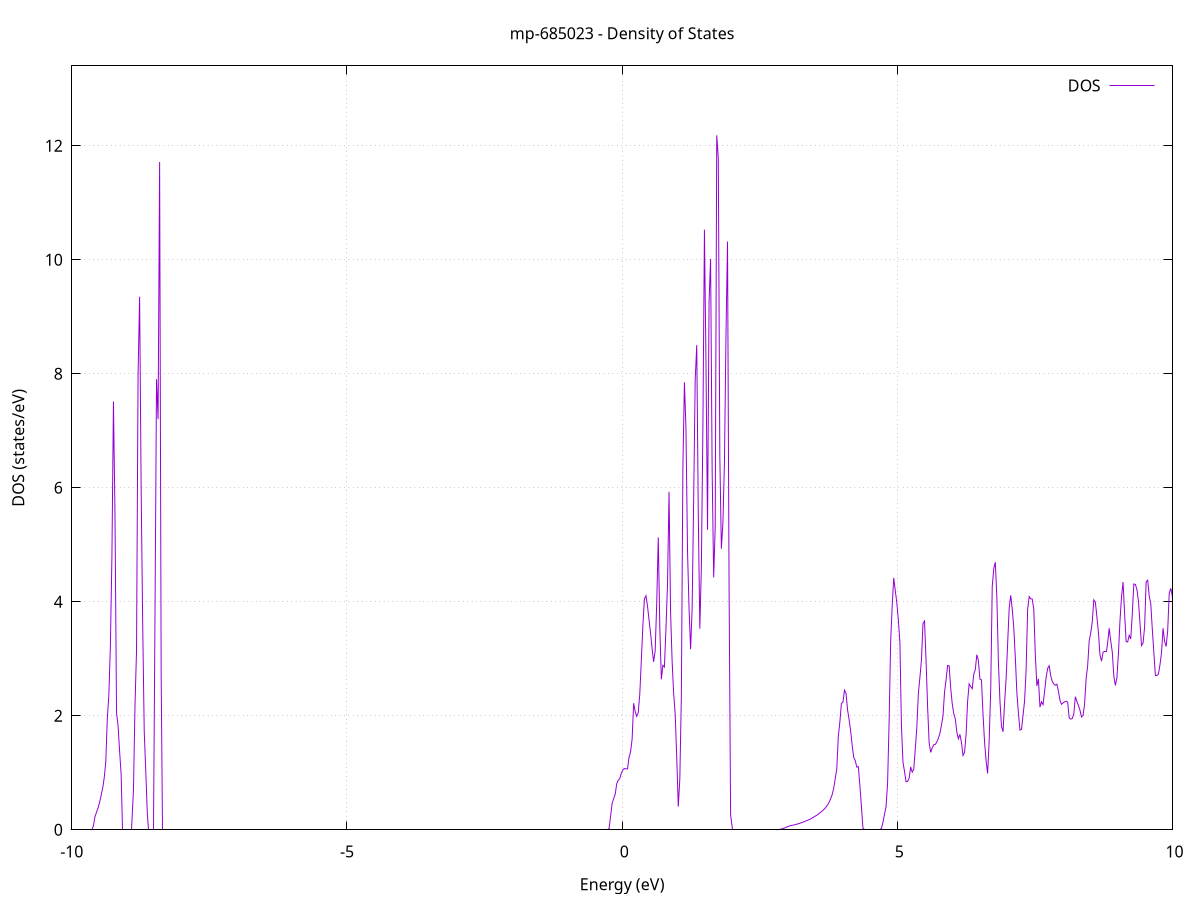 set title 'mp-685023 - Density of States'
set xlabel 'Energy (eV)'
set ylabel 'DOS (states/eV)'
set grid
set xrange [-10:10]
set yrange [0:13.402]
set xzeroaxis lt -1
set terminal png size 800,600
set output 'mp-685023_dos_gnuplot.png'
plot '-' using 1:2 with lines title 'DOS'
-34.243300 0.000000
-34.215300 0.000000
-34.187400 0.000000
-34.159400 0.000000
-34.131400 0.000000
-34.103500 0.000000
-34.075500 0.000000
-34.047500 0.000000
-34.019600 0.000000
-33.991600 0.000000
-33.963600 0.000000
-33.935700 0.000000
-33.907700 0.000000
-33.879800 0.000000
-33.851800 0.000000
-33.823800 0.000000
-33.795900 0.000000
-33.767900 0.000000
-33.739900 0.000000
-33.712000 0.000000
-33.684000 0.000000
-33.656000 0.000000
-33.628100 0.000000
-33.600100 0.000000
-33.572100 0.000000
-33.544200 0.000000
-33.516200 0.000000
-33.488300 0.000000
-33.460300 0.000000
-33.432300 0.000000
-33.404400 0.000000
-33.376400 0.000000
-33.348400 0.000000
-33.320500 0.000000
-33.292500 0.000000
-33.264500 0.000000
-33.236600 0.000000
-33.208600 0.000000
-33.180600 0.000000
-33.152700 0.000000
-33.124700 0.000000
-33.096800 0.000000
-33.068800 0.000000
-33.040800 0.000000
-33.012900 0.000000
-32.984900 0.000000
-32.956900 0.000000
-32.929000 0.000000
-32.901000 0.000000
-32.873000 0.000000
-32.845100 0.000000
-32.817100 0.000000
-32.789100 0.000000
-32.761200 0.000000
-32.733200 0.000000
-32.705200 0.000000
-32.677300 0.000000
-32.649300 0.000000
-32.621400 0.000000
-32.593400 0.000000
-32.565400 0.000000
-32.537500 0.000000
-32.509500 0.000000
-32.481500 0.000000
-32.453600 0.000000
-32.425600 0.000000
-32.397600 0.000000
-32.369700 0.000000
-32.341700 0.000000
-32.313700 0.000000
-32.285800 0.000000
-32.257800 0.000000
-32.229900 0.000000
-32.201900 0.000000
-32.173900 0.000000
-32.146000 0.000000
-32.118000 0.000000
-32.090000 0.000000
-32.062100 0.000000
-32.034100 0.000000
-32.006100 0.000000
-31.978200 0.000000
-31.950200 0.000000
-31.922200 0.000000
-31.894300 0.000000
-31.866300 0.000000
-31.838300 0.000000
-31.810400 0.000000
-31.782400 0.000000
-31.754500 0.000000
-31.726500 0.000000
-31.698500 0.736100
-31.670600 0.000000
-31.642600 0.000000
-31.614600 0.000000
-31.586700 0.000000
-31.558700 0.000000
-31.530700 40.130400
-31.502800 0.000000
-31.474800 0.000000
-31.446800 0.000000
-31.418900 0.000000
-31.390900 28.396800
-31.363000 0.000000
-31.335000 0.000000
-31.307000 0.000000
-31.279100 0.000000
-31.251100 0.000000
-31.223100 0.000000
-31.195200 0.000000
-31.167200 0.000000
-31.139200 0.000000
-31.111300 0.000000
-31.083300 0.000000
-31.055300 0.000000
-31.027400 0.000000
-30.999400 0.000000
-30.971500 0.000000
-30.943500 0.000000
-30.915500 0.000000
-30.887600 0.000000
-30.859600 0.000000
-30.831600 0.000000
-30.803700 0.000000
-30.775700 0.000000
-30.747700 0.000000
-30.719800 0.000000
-30.691800 0.000000
-30.663800 0.000000
-30.635900 0.000000
-30.607900 0.000000
-30.579900 0.000000
-30.552000 0.000000
-30.524000 0.000000
-30.496100 0.000000
-30.468100 0.000000
-30.440100 0.000000
-30.412200 0.000000
-30.384200 0.000000
-30.356200 0.000000
-30.328300 0.000000
-30.300300 0.000000
-30.272300 0.000000
-30.244400 0.000000
-30.216400 0.000000
-30.188400 0.000000
-30.160500 0.000000
-30.132500 0.000000
-30.104600 0.000000
-30.076600 0.000000
-30.048600 0.000000
-30.020700 0.000000
-29.992700 0.000000
-29.964700 0.000000
-29.936800 0.000000
-29.908800 0.000000
-29.880800 0.000000
-29.852900 0.000000
-29.824900 0.000000
-29.796900 0.000000
-29.769000 0.000000
-29.741000 0.000000
-29.713100 0.000000
-29.685100 0.000000
-29.657100 0.000000
-29.629200 0.000000
-29.601200 0.000000
-29.573200 0.000000
-29.545300 0.000000
-29.517300 0.000000
-29.489300 0.000000
-29.461400 0.000000
-29.433400 0.000000
-29.405400 0.000000
-29.377500 0.000000
-29.349500 0.000000
-29.321500 0.000000
-29.293600 0.000000
-29.265600 0.000000
-29.237700 0.000000
-29.209700 0.000000
-29.181700 0.000000
-29.153800 0.000000
-29.125800 0.000000
-29.097800 0.000000
-29.069900 0.000000
-29.041900 0.000000
-29.013900 0.000000
-28.986000 0.000000
-28.958000 0.000000
-28.930000 0.000000
-28.902100 0.000000
-28.874100 0.000000
-28.846200 0.000000
-28.818200 0.000000
-28.790200 0.000000
-28.762300 0.000000
-28.734300 0.000000
-28.706300 0.000000
-28.678400 0.000000
-28.650400 0.000000
-28.622400 0.000000
-28.594500 0.000000
-28.566500 0.000000
-28.538500 0.000000
-28.510600 0.000000
-28.482600 0.000000
-28.454700 0.000000
-28.426700 0.000000
-28.398700 0.000000
-28.370800 0.000000
-28.342800 0.000000
-28.314800 0.000000
-28.286900 0.000000
-28.258900 0.000000
-28.230900 0.000000
-28.203000 0.000000
-28.175000 0.000000
-28.147000 0.000000
-28.119100 0.000000
-28.091100 0.000000
-28.063100 0.000000
-28.035200 0.000000
-28.007200 0.000000
-27.979300 0.000000
-27.951300 0.000000
-27.923300 0.000000
-27.895400 0.000000
-27.867400 0.000000
-27.839400 0.000000
-27.811500 0.000000
-27.783500 0.000000
-27.755500 0.000000
-27.727600 0.000000
-27.699600 0.000000
-27.671600 0.000000
-27.643700 0.000000
-27.615700 0.000000
-27.587800 0.000000
-27.559800 0.000000
-27.531800 0.000000
-27.503900 0.000000
-27.475900 0.000000
-27.447900 0.000000
-27.420000 0.000000
-27.392000 0.000000
-27.364000 0.000000
-27.336100 0.000000
-27.308100 0.000000
-27.280100 0.000000
-27.252200 0.000000
-27.224200 0.000000
-27.196200 0.000000
-27.168300 0.000000
-27.140300 0.000000
-27.112400 0.000000
-27.084400 0.000000
-27.056400 0.000000
-27.028500 0.000000
-27.000500 0.000000
-26.972500 0.000000
-26.944600 0.000000
-26.916600 0.000000
-26.888600 0.000000
-26.860700 0.000000
-26.832700 0.000000
-26.804700 0.000000
-26.776800 0.000000
-26.748800 0.000000
-26.720900 0.000000
-26.692900 0.000000
-26.664900 0.000000
-26.637000 0.000000
-26.609000 0.000000
-26.581000 0.000000
-26.553100 0.000000
-26.525100 0.000000
-26.497100 0.000000
-26.469200 0.000000
-26.441200 0.000000
-26.413200 0.000000
-26.385300 0.000000
-26.357300 0.000000
-26.329400 0.000000
-26.301400 0.000000
-26.273400 0.000000
-26.245500 0.000000
-26.217500 0.000000
-26.189500 0.000000
-26.161600 0.000000
-26.133600 0.000000
-26.105600 0.000000
-26.077700 0.000000
-26.049700 0.000000
-26.021700 0.000000
-25.993800 0.000000
-25.965800 0.000000
-25.937800 0.000000
-25.909900 0.000000
-25.881900 0.000000
-25.854000 0.000000
-25.826000 0.000000
-25.798000 0.000000
-25.770100 0.000000
-25.742100 0.000000
-25.714100 0.000000
-25.686200 0.000000
-25.658200 0.000000
-25.630200 0.000000
-25.602300 0.000000
-25.574300 0.000000
-25.546300 0.000000
-25.518400 0.000000
-25.490400 0.000000
-25.462500 0.000000
-25.434500 0.000000
-25.406500 0.000000
-25.378600 0.000000
-25.350600 0.000000
-25.322600 0.000000
-25.294700 0.000000
-25.266700 0.000000
-25.238700 0.000000
-25.210800 0.000000
-25.182800 0.000000
-25.154800 0.000000
-25.126900 0.000000
-25.098900 0.000000
-25.071000 0.000000
-25.043000 0.000000
-25.015000 0.000000
-24.987100 0.000000
-24.959100 0.000000
-24.931100 0.000000
-24.903200 0.000000
-24.875200 0.000000
-24.847200 0.000000
-24.819300 0.000000
-24.791300 0.000000
-24.763300 0.000000
-24.735400 0.000000
-24.707400 0.000000
-24.679400 0.000000
-24.651500 0.000000
-24.623500 0.000000
-24.595600 0.000000
-24.567600 0.000000
-24.539600 0.000000
-24.511700 0.000000
-24.483700 0.000000
-24.455700 0.000000
-24.427800 0.000000
-24.399800 0.000000
-24.371800 0.000000
-24.343900 0.000000
-24.315900 0.000000
-24.287900 0.000000
-24.260000 0.000000
-24.232000 0.000000
-24.204100 0.000000
-24.176100 0.000000
-24.148100 0.000000
-24.120200 0.000000
-24.092200 0.000000
-24.064200 0.000000
-24.036300 0.000000
-24.008300 0.000000
-23.980300 0.000000
-23.952400 0.000000
-23.924400 0.000000
-23.896400 0.000000
-23.868500 0.000000
-23.840500 0.000000
-23.812600 0.000000
-23.784600 0.000000
-23.756600 0.000000
-23.728700 0.000000
-23.700700 0.000000
-23.672700 0.000000
-23.644800 0.000000
-23.616800 0.000000
-23.588800 0.000000
-23.560900 0.000000
-23.532900 0.000000
-23.504900 0.000000
-23.477000 0.000000
-23.449000 0.000000
-23.421000 0.000000
-23.393100 0.000000
-23.365100 0.000000
-23.337200 0.000000
-23.309200 0.000000
-23.281200 0.000000
-23.253300 0.000000
-23.225300 0.000000
-23.197300 0.000000
-23.169400 0.000000
-23.141400 0.000000
-23.113400 0.000000
-23.085500 0.000000
-23.057500 0.000000
-23.029500 0.000000
-23.001600 0.000000
-22.973600 0.000000
-22.945700 0.000000
-22.917700 0.000000
-22.889700 0.000000
-22.861800 0.000000
-22.833800 0.000000
-22.805800 0.000000
-22.777900 0.000000
-22.749900 0.000000
-22.721900 0.000000
-22.694000 0.000000
-22.666000 0.000000
-22.638000 0.000000
-22.610100 0.000000
-22.582100 0.000000
-22.554100 0.000000
-22.526200 0.000000
-22.498200 0.000000
-22.470300 0.000000
-22.442300 0.000000
-22.414300 0.000000
-22.386400 0.000000
-22.358400 0.000000
-22.330400 0.000000
-22.302500 0.000000
-22.274500 0.000000
-22.246500 0.000000
-22.218600 0.000000
-22.190600 0.000000
-22.162600 0.000000
-22.134700 0.000000
-22.106700 0.000000
-22.078800 0.000000
-22.050800 0.000000
-22.022800 0.000000
-21.994900 0.000000
-21.966900 0.000000
-21.938900 0.000000
-21.911000 0.000000
-21.883000 0.000000
-21.855000 0.000000
-21.827100 0.000000
-21.799100 0.000000
-21.771100 0.000000
-21.743200 0.000000
-21.715200 0.000000
-21.687300 0.000000
-21.659300 0.000000
-21.631300 0.000000
-21.603400 0.000000
-21.575400 0.000000
-21.547400 0.000000
-21.519500 0.000000
-21.491500 0.000000
-21.463500 0.000000
-21.435600 0.000000
-21.407600 0.000000
-21.379600 0.000000
-21.351700 0.000000
-21.323700 0.000000
-21.295700 0.000000
-21.267800 0.000000
-21.239800 0.000000
-21.211900 0.000000
-21.183900 0.000000
-21.155900 0.000000
-21.128000 0.000000
-21.100000 0.000000
-21.072000 0.000000
-21.044100 0.000000
-21.016100 0.000000
-20.988100 0.000000
-20.960200 0.000000
-20.932200 0.000000
-20.904200 0.000000
-20.876300 0.000000
-20.848300 0.000000
-20.820400 0.000000
-20.792400 0.000000
-20.764400 0.000000
-20.736500 0.000000
-20.708500 0.000000
-20.680500 0.000000
-20.652600 0.000000
-20.624600 0.000000
-20.596600 0.000000
-20.568700 0.000000
-20.540700 0.000000
-20.512700 0.000000
-20.484800 0.000000
-20.456800 0.000000
-20.428900 0.000000
-20.400900 0.000000
-20.372900 0.000000
-20.345000 0.000000
-20.317000 0.000000
-20.289000 0.000000
-20.261100 0.000000
-20.233100 0.000000
-20.205100 0.000000
-20.177200 0.000000
-20.149200 0.000000
-20.121200 0.000000
-20.093300 0.000000
-20.065300 0.000000
-20.037300 0.000000
-20.009400 0.000000
-19.981400 0.000000
-19.953500 0.000000
-19.925500 0.000000
-19.897500 0.000000
-19.869600 0.000000
-19.841600 0.000000
-19.813600 0.000000
-19.785700 0.000000
-19.757700 0.000000
-19.729700 0.000000
-19.701800 0.000000
-19.673800 0.000000
-19.645800 0.000000
-19.617900 0.000000
-19.589900 0.000000
-19.562000 0.000000
-19.534000 0.000000
-19.506000 0.000000
-19.478100 0.000000
-19.450100 0.000000
-19.422100 0.000000
-19.394200 0.000000
-19.366200 0.000000
-19.338200 0.000000
-19.310300 0.000000
-19.282300 0.000000
-19.254300 0.000000
-19.226400 0.000000
-19.198400 0.000000
-19.170500 0.000000
-19.142500 0.000000
-19.114500 0.000000
-19.086600 0.000000
-19.058600 0.000000
-19.030600 0.000000
-19.002700 0.000000
-18.974700 0.000000
-18.946700 0.000000
-18.918800 0.000000
-18.890800 0.000000
-18.862800 0.000000
-18.834900 0.000000
-18.806900 0.000000
-18.778900 0.000000
-18.751000 0.000000
-18.723000 0.000000
-18.695100 0.000000
-18.667100 0.000000
-18.639100 0.000000
-18.611200 0.000000
-18.583200 0.000000
-18.555200 0.000000
-18.527300 0.000000
-18.499300 0.000000
-18.471300 0.000000
-18.443400 0.000000
-18.415400 0.000000
-18.387400 0.000000
-18.359500 0.000000
-18.331500 0.000000
-18.303600 0.000000
-18.275600 0.000000
-18.247600 0.000000
-18.219700 0.000000
-18.191700 0.000000
-18.163700 0.000000
-18.135800 0.000000
-18.107800 0.000000
-18.079800 0.000000
-18.051900 0.000000
-18.023900 0.000000
-17.995900 0.000000
-17.968000 0.000000
-17.940000 0.000000
-17.912000 0.000000
-17.884100 0.000000
-17.856100 0.000000
-17.828200 0.000000
-17.800200 0.000000
-17.772200 0.000000
-17.744300 0.000000
-17.716300 0.000000
-17.688300 0.000000
-17.660400 0.000000
-17.632400 0.000000
-17.604400 0.000000
-17.576500 0.000000
-17.548500 0.000000
-17.520500 0.000000
-17.492600 0.000000
-17.464600 0.000000
-17.436700 0.000000
-17.408700 0.000000
-17.380700 0.000000
-17.352800 0.000000
-17.324800 0.000000
-17.296800 0.000000
-17.268900 0.000000
-17.240900 0.000000
-17.212900 0.000000
-17.185000 0.000000
-17.157000 0.000000
-17.129000 0.000000
-17.101100 0.000000
-17.073100 0.000000
-17.045200 0.000000
-17.017200 0.000000
-16.989200 0.000000
-16.961300 0.000000
-16.933300 0.000000
-16.905300 0.000000
-16.877400 0.000000
-16.849400 0.000000
-16.821400 0.000000
-16.793500 0.000000
-16.765500 0.000000
-16.737500 0.000000
-16.709600 0.000000
-16.681600 0.000000
-16.653600 0.000000
-16.625700 0.000000
-16.597700 0.000000
-16.569800 0.000000
-16.541800 0.000000
-16.513800 0.000000
-16.485900 0.000000
-16.457900 0.000000
-16.429900 0.000000
-16.402000 0.000000
-16.374000 0.000000
-16.346000 0.000000
-16.318100 0.000000
-16.290100 0.000000
-16.262100 0.000000
-16.234200 0.000000
-16.206200 0.000000
-16.178300 0.000000
-16.150300 0.000000
-16.122300 0.000000
-16.094400 0.000000
-16.066400 0.000000
-16.038400 0.000000
-16.010500 0.000000
-15.982500 0.000000
-15.954500 0.000000
-15.926600 0.000000
-15.898600 0.000000
-15.870600 0.000000
-15.842700 0.000000
-15.814700 0.000000
-15.786800 0.000000
-15.758800 0.000000
-15.730800 0.000000
-15.702900 0.000000
-15.674900 0.000000
-15.646900 0.000000
-15.619000 0.000000
-15.591000 0.000000
-15.563000 0.000000
-15.535100 0.000000
-15.507100 0.000000
-15.479100 0.000000
-15.451200 0.000000
-15.423200 0.000000
-15.395200 0.000000
-15.367300 0.000000
-15.339300 0.000000
-15.311400 0.000000
-15.283400 0.000000
-15.255400 0.000000
-15.227500 0.000000
-15.199500 0.000000
-15.171500 0.000000
-15.143600 0.000000
-15.115600 0.000000
-15.087600 0.000000
-15.059700 0.000000
-15.031700 0.000000
-15.003700 0.000000
-14.975800 0.000000
-14.947800 0.000000
-14.919900 0.000000
-14.891900 0.000000
-14.863900 0.000000
-14.836000 0.000000
-14.808000 0.000000
-14.780000 0.000000
-14.752100 0.000000
-14.724100 0.000000
-14.696100 0.000000
-14.668200 0.000000
-14.640200 0.000000
-14.612200 0.000000
-14.584300 0.000000
-14.556300 0.000000
-14.528400 0.418900
-14.500400 1.379900
-14.472400 2.247000
-14.444500 3.640100
-14.416500 7.346800
-14.388500 8.747500
-14.360600 10.868200
-14.332600 11.382500
-14.304600 6.477700
-14.276700 6.582700
-14.248700 8.074100
-14.220700 6.479700
-14.192800 6.446100
-14.164800 6.747300
-14.136800 8.813000
-14.108900 6.788800
-14.080900 7.183600
-14.053000 6.989000
-14.025000 6.497900
-13.997000 3.865200
-13.969100 3.191600
-13.941100 5.498400
-13.913100 10.853200
-13.885200 11.608100
-13.857200 9.775200
-13.829200 6.376200
-13.801300 8.557600
-13.773300 13.527700
-13.745300 13.089400
-13.717400 12.079100
-13.689400 10.124600
-13.661500 14.604200
-13.633500 13.314800
-13.605500 10.040300
-13.577600 12.390300
-13.549600 11.394600
-13.521600 16.146300
-13.493700 14.739800
-13.465700 15.256800
-13.437700 7.592400
-13.409800 7.867800
-13.381800 10.968700
-13.353800 19.496400
-13.325900 13.441500
-13.297900 14.578800
-13.269900 25.684100
-13.242000 0.000000
-13.214000 0.000000
-13.186100 0.000000
-13.158100 0.000000
-13.130100 0.000000
-13.102200 0.000000
-13.074200 0.000000
-13.046200 0.000000
-13.018300 0.000000
-12.990300 0.000000
-12.962300 0.000000
-12.934400 0.000000
-12.906400 0.000000
-12.878400 0.000000
-12.850500 0.000000
-12.822500 0.000000
-12.794600 0.000000
-12.766600 0.000000
-12.738600 0.000000
-12.710700 0.000000
-12.682700 0.000000
-12.654700 0.000000
-12.626800 0.000000
-12.598800 0.000000
-12.570800 0.000000
-12.542900 0.000000
-12.514900 0.000000
-12.486900 0.000000
-12.459000 0.000000
-12.431000 0.000000
-12.403100 0.000000
-12.375100 0.000000
-12.347100 0.000000
-12.319200 0.000000
-12.291200 0.000000
-12.263200 0.000000
-12.235300 0.000000
-12.207300 0.000000
-12.179300 0.000000
-12.151400 0.000000
-12.123400 0.000000
-12.095400 0.000000
-12.067500 0.000000
-12.039500 0.000000
-12.011500 0.000000
-11.983600 0.000000
-11.955600 0.000000
-11.927700 0.000000
-11.899700 0.000000
-11.871700 0.000000
-11.843800 0.000000
-11.815800 0.000000
-11.787800 0.000000
-11.759900 0.000000
-11.731900 0.000000
-11.703900 0.000000
-11.676000 0.000000
-11.648000 0.000000
-11.620000 0.000000
-11.592100 0.000000
-11.564100 0.000000
-11.536200 0.000000
-11.508200 0.000000
-11.480200 0.000000
-11.452300 0.000000
-11.424300 0.000000
-11.396300 0.000000
-11.368400 0.000000
-11.340400 0.000000
-11.312400 0.000000
-11.284500 0.000000
-11.256500 0.000000
-11.228500 0.000000
-11.200600 0.000000
-11.172600 0.000000
-11.144700 0.000000
-11.116700 0.000000
-11.088700 0.000000
-11.060800 0.000000
-11.032800 0.000000
-11.004800 0.000000
-10.976900 0.000000
-10.948900 0.000000
-10.920900 0.000000
-10.893000 0.000000
-10.865000 0.000000
-10.837000 0.000000
-10.809100 0.000000
-10.781100 0.000000
-10.753100 0.000000
-10.725200 0.000000
-10.697200 0.000000
-10.669300 0.000000
-10.641300 0.000000
-10.613300 0.000000
-10.585400 0.000000
-10.557400 0.000000
-10.529400 0.000000
-10.501500 0.000000
-10.473500 0.000000
-10.445500 0.000000
-10.417600 0.000000
-10.389600 0.000000
-10.361600 0.000000
-10.333700 0.000000
-10.305700 0.000000
-10.277800 0.000000
-10.249800 0.000000
-10.221800 0.000000
-10.193900 0.000000
-10.165900 0.000000
-10.137900 0.000000
-10.110000 0.000000
-10.082000 0.000000
-10.054000 0.000000
-10.026100 0.000000
-9.998100 0.000000
-9.970100 0.000000
-9.942200 0.000000
-9.914200 0.000000
-9.886300 0.000000
-9.858300 0.000000
-9.830300 0.000000
-9.802400 0.000000
-9.774400 0.000000
-9.746400 0.000000
-9.718500 0.000000
-9.690500 0.000000
-9.662500 0.000000
-9.634600 0.001100
-9.606600 0.070600
-9.578600 0.232100
-9.550700 0.307800
-9.522700 0.385900
-9.494700 0.479900
-9.466800 0.605800
-9.438800 0.730100
-9.410900 0.912100
-9.382900 1.185300
-9.354900 1.942500
-9.327000 2.358300
-9.299000 3.214900
-9.271000 4.783800
-9.243100 7.514900
-9.215100 5.524500
-9.187100 2.052300
-9.159200 1.825500
-9.131200 1.380200
-9.103200 0.967200
-9.075300 0.000000
-9.047300 0.000000
-9.019400 0.000000
-8.991400 0.000000
-8.963400 0.000000
-8.935500 0.000000
-8.907500 0.000000
-8.879500 0.694100
-8.851600 2.174500
-8.823600 3.152600
-8.795600 7.990500
-8.767700 9.352100
-8.739700 5.987000
-8.711700 3.599800
-8.683800 1.724600
-8.655800 1.026500
-8.627800 0.289600
-8.599900 0.000000
-8.571900 0.000000
-8.544000 0.000000
-8.516000 0.000000
-8.488000 3.803800
-8.460100 7.905400
-8.432100 7.203400
-8.404100 11.715800
-8.376200 2.739900
-8.348200 0.000000
-8.320200 0.000000
-8.292300 0.000000
-8.264300 0.000000
-8.236300 0.000000
-8.208400 0.000000
-8.180400 0.000000
-8.152500 0.000000
-8.124500 0.000000
-8.096500 0.000000
-8.068600 0.000000
-8.040600 0.000000
-8.012600 0.000000
-7.984700 0.000000
-7.956700 0.000000
-7.928700 0.000000
-7.900800 0.000000
-7.872800 0.000000
-7.844800 0.000000
-7.816900 0.000000
-7.788900 0.000000
-7.761000 0.000000
-7.733000 0.000000
-7.705000 0.000000
-7.677100 0.000000
-7.649100 0.000000
-7.621100 0.000000
-7.593200 0.000000
-7.565200 0.000000
-7.537200 0.000000
-7.509300 0.000000
-7.481300 0.000000
-7.453300 0.000000
-7.425400 0.000000
-7.397400 0.000000
-7.369400 0.000000
-7.341500 0.000000
-7.313500 0.000000
-7.285600 0.000000
-7.257600 0.000000
-7.229600 0.000000
-7.201700 0.000000
-7.173700 0.000000
-7.145700 0.000000
-7.117800 0.000000
-7.089800 0.000000
-7.061800 0.000000
-7.033900 0.000000
-7.005900 0.000000
-6.977900 0.000000
-6.950000 0.000000
-6.922000 0.000000
-6.894100 0.000000
-6.866100 0.000000
-6.838100 0.000000
-6.810200 0.000000
-6.782200 0.000000
-6.754200 0.000000
-6.726300 0.000000
-6.698300 0.000000
-6.670300 0.000000
-6.642400 0.000000
-6.614400 0.000000
-6.586400 0.000000
-6.558500 0.000000
-6.530500 0.000000
-6.502600 0.000000
-6.474600 0.000000
-6.446600 0.000000
-6.418700 0.000000
-6.390700 0.000000
-6.362700 0.000000
-6.334800 0.000000
-6.306800 0.000000
-6.278800 0.000000
-6.250900 0.000000
-6.222900 0.000000
-6.194900 0.000000
-6.167000 0.000000
-6.139000 0.000000
-6.111000 0.000000
-6.083100 0.000000
-6.055100 0.000000
-6.027200 0.000000
-5.999200 0.000000
-5.971200 0.000000
-5.943300 0.000000
-5.915300 0.000000
-5.887300 0.000000
-5.859400 0.000000
-5.831400 0.000000
-5.803400 0.000000
-5.775500 0.000000
-5.747500 0.000000
-5.719500 0.000000
-5.691600 0.000000
-5.663600 0.000000
-5.635700 0.000000
-5.607700 0.000000
-5.579700 0.000000
-5.551800 0.000000
-5.523800 0.000000
-5.495800 0.000000
-5.467900 0.000000
-5.439900 0.000000
-5.411900 0.000000
-5.384000 0.000000
-5.356000 0.000000
-5.328000 0.000000
-5.300100 0.000000
-5.272100 0.000000
-5.244200 0.000000
-5.216200 0.000000
-5.188200 0.000000
-5.160300 0.000000
-5.132300 0.000000
-5.104300 0.000000
-5.076400 0.000000
-5.048400 0.000000
-5.020400 0.000000
-4.992500 0.000000
-4.964500 0.000000
-4.936500 0.000000
-4.908600 0.000000
-4.880600 0.000000
-4.852600 0.000000
-4.824700 0.000000
-4.796700 0.000000
-4.768800 0.000000
-4.740800 0.000000
-4.712800 0.000000
-4.684900 0.000000
-4.656900 0.000000
-4.628900 0.000000
-4.601000 0.000000
-4.573000 0.000000
-4.545000 0.000000
-4.517100 0.000000
-4.489100 0.000000
-4.461100 0.000000
-4.433200 0.000000
-4.405200 0.000000
-4.377300 0.000000
-4.349300 0.000000
-4.321300 0.000000
-4.293400 0.000000
-4.265400 0.000000
-4.237400 0.000000
-4.209500 0.000000
-4.181500 0.000000
-4.153500 0.000000
-4.125600 0.000000
-4.097600 0.000000
-4.069600 0.000000
-4.041700 0.000000
-4.013700 0.000000
-3.985700 0.000000
-3.957800 0.000000
-3.929800 0.000000
-3.901900 0.000000
-3.873900 0.000000
-3.845900 0.000000
-3.818000 0.000000
-3.790000 0.000000
-3.762000 0.000000
-3.734100 0.000000
-3.706100 0.000000
-3.678100 0.000000
-3.650200 0.000000
-3.622200 0.000000
-3.594200 0.000000
-3.566300 0.000000
-3.538300 0.000000
-3.510400 0.000000
-3.482400 0.000000
-3.454400 0.000000
-3.426500 0.000000
-3.398500 0.000000
-3.370500 0.000000
-3.342600 0.000000
-3.314600 0.000000
-3.286600 0.000000
-3.258700 0.000000
-3.230700 0.000000
-3.202700 0.000000
-3.174800 0.000000
-3.146800 0.000000
-3.118900 0.000000
-3.090900 0.000000
-3.062900 0.000000
-3.035000 0.000000
-3.007000 0.000000
-2.979000 0.000000
-2.951100 0.000000
-2.923100 0.000000
-2.895100 0.000000
-2.867200 0.000000
-2.839200 0.000000
-2.811200 0.000000
-2.783300 0.000000
-2.755300 0.000000
-2.727300 0.000000
-2.699400 0.000000
-2.671400 0.000000
-2.643500 0.000000
-2.615500 0.000000
-2.587500 0.000000
-2.559600 0.000000
-2.531600 0.000000
-2.503600 0.000000
-2.475700 0.000000
-2.447700 0.000000
-2.419700 0.000000
-2.391800 0.000000
-2.363800 0.000000
-2.335800 0.000000
-2.307900 0.000000
-2.279900 0.000000
-2.252000 0.000000
-2.224000 0.000000
-2.196000 0.000000
-2.168100 0.000000
-2.140100 0.000000
-2.112100 0.000000
-2.084200 0.000000
-2.056200 0.000000
-2.028200 0.000000
-2.000300 0.000000
-1.972300 0.000000
-1.944300 0.000000
-1.916400 0.000000
-1.888400 0.000000
-1.860500 0.000000
-1.832500 0.000000
-1.804500 0.000000
-1.776600 0.000000
-1.748600 0.000000
-1.720600 0.000000
-1.692700 0.000000
-1.664700 0.000000
-1.636700 0.000000
-1.608800 0.000000
-1.580800 0.000000
-1.552800 0.000000
-1.524900 0.000000
-1.496900 0.000000
-1.468900 0.000000
-1.441000 0.000000
-1.413000 0.000000
-1.385100 0.000000
-1.357100 0.000000
-1.329100 0.000000
-1.301200 0.000000
-1.273200 0.000000
-1.245200 0.000000
-1.217300 0.000000
-1.189300 0.000000
-1.161300 0.000000
-1.133400 0.000000
-1.105400 0.000000
-1.077400 0.000000
-1.049500 0.000000
-1.021500 0.000000
-0.993600 0.000000
-0.965600 0.000000
-0.937600 0.000000
-0.909700 0.000000
-0.881700 0.000000
-0.853700 0.000000
-0.825800 0.000000
-0.797800 0.000000
-0.769800 0.000000
-0.741900 0.000000
-0.713900 0.000000
-0.685900 0.000000
-0.658000 0.000000
-0.630000 0.000000
-0.602100 0.000000
-0.574100 0.000000
-0.546100 0.000000
-0.518200 0.000000
-0.490200 0.000000
-0.462200 0.000000
-0.434300 0.000000
-0.406300 0.000000
-0.378300 0.000000
-0.350400 0.000000
-0.322400 0.000000
-0.294400 0.000000
-0.266500 0.000000
-0.238500 0.019200
-0.210500 0.231400
-0.182600 0.458900
-0.154600 0.545700
-0.126700 0.623100
-0.098700 0.805600
-0.070700 0.869200
-0.042800 0.899500
-0.014800 0.994000
0.013200 1.049300
0.041100 1.075100
0.069100 1.066500
0.097100 1.068500
0.125000 1.266400
0.153000 1.367700
0.181000 1.586100
0.208900 2.220800
0.236900 2.075800
0.264800 1.988300
0.292800 2.053000
0.320800 2.386500
0.348700 2.978000
0.376700 3.586700
0.404700 4.051700
0.432600 4.105400
0.460600 3.927900
0.488600 3.679700
0.516500 3.446200
0.544500 3.176600
0.572500 2.945800
0.600400 3.144400
0.628400 3.978600
0.656400 5.129600
0.684300 3.552900
0.712300 2.640400
0.740200 2.884800
0.768200 2.855300
0.796200 3.530800
0.824100 4.298700
0.852100 5.929100
0.880100 3.820000
0.908000 2.961600
0.936000 2.388600
0.964000 2.030200
0.991900 1.268700
1.019900 0.406200
1.047900 0.890700
1.075800 2.340900
1.103800 6.362500
1.131700 7.850600
1.159700 7.041800
1.187700 4.890100
1.215600 3.883600
1.243600 3.167000
1.271600 3.869400
1.299500 5.797500
1.327500 7.896200
1.355500 8.503000
1.383400 5.544200
1.411400 3.527700
1.439400 4.605000
1.467300 7.064000
1.495300 10.528900
1.523200 8.218100
1.551200 5.262500
1.579200 9.263200
1.607100 10.016300
1.635100 6.325600
1.663100 4.427600
1.691000 5.316700
1.719000 12.183500
1.747000 11.789800
1.774900 6.546700
1.802900 4.930800
1.830900 5.383800
1.858800 6.452800
1.886800 8.682000
1.914800 10.319600
1.942700 4.300800
1.970700 0.259800
1.998600 0.000000
2.026600 0.000000
2.054600 0.000000
2.082500 0.000000
2.110500 0.000000
2.138500 0.000000
2.166400 0.000000
2.194400 0.000000
2.222400 0.000000
2.250300 0.000000
2.278300 0.000000
2.306300 0.000000
2.334200 0.000000
2.362200 0.000000
2.390100 0.000000
2.418100 0.000000
2.446100 0.000000
2.474000 0.000000
2.502000 0.000000
2.530000 0.000000
2.557900 0.000000
2.585900 0.000000
2.613900 0.000000
2.641800 0.000000
2.669800 0.000000
2.697800 0.000000
2.725700 0.000000
2.753700 0.000000
2.781600 0.000000
2.809600 0.000900
2.837600 0.003500
2.865500 0.007700
2.893500 0.013700
2.921500 0.021300
2.949400 0.030600
2.977400 0.042500
3.005400 0.055200
3.033300 0.065200
3.061300 0.072500
3.089300 0.078200
3.117200 0.084100
3.145200 0.090700
3.173200 0.097800
3.201100 0.105500
3.229100 0.114100
3.257000 0.123600
3.285000 0.133600
3.313000 0.144200
3.340900 0.155000
3.368900 0.166200
3.396900 0.177600
3.424800 0.189800
3.452800 0.206300
3.480800 0.222400
3.508700 0.239000
3.536700 0.255900
3.564700 0.275100
3.592600 0.296200
3.620600 0.317700
3.648500 0.340100
3.676500 0.366800
3.704500 0.398500
3.732400 0.435300
3.760400 0.482800
3.788400 0.544800
3.816300 0.617700
3.844300 0.728600
3.872300 0.899700
3.900200 1.071100
3.928200 1.644900
3.956200 1.892600
3.984100 2.216700
4.012100 2.239900
4.040000 2.449600
4.068000 2.392900
4.096000 2.103300
4.123900 1.933700
4.151900 1.734700
4.179900 1.479900
4.207800 1.270700
4.235800 1.212100
4.263800 1.099200
4.291700 1.107900
4.319700 0.776200
4.347700 0.404100
4.375600 0.029900
4.403600 0.000000
4.431600 0.000000
4.459500 0.000000
4.487500 0.000000
4.515400 0.000000
4.543400 0.000000
4.571400 0.000000
4.599300 0.000000
4.627300 0.000000
4.655300 0.000000
4.683200 0.000000
4.711200 0.021100
4.739200 0.131600
4.767100 0.272900
4.795100 0.401900
4.823100 0.819500
4.851000 1.903500
4.879000 3.306100
4.906900 3.931300
4.934900 4.419400
4.962900 4.197600
4.990800 3.984100
5.018800 3.680600
5.046800 3.289100
5.074700 1.822700
5.102700 1.188000
5.130700 1.022700
5.158600 0.843000
5.186600 0.849200
5.214600 0.904100
5.242500 1.103000
5.270500 1.011000
5.298500 1.061400
5.326400 1.415100
5.354400 1.796200
5.382300 2.392000
5.410300 2.672400
5.438300 2.974900
5.466200 3.617900
5.494200 3.661900
5.522200 2.973000
5.550100 2.160900
5.578100 1.526900
5.606100 1.357600
5.634000 1.439100
5.662000 1.491800
5.690000 1.497600
5.717900 1.540700
5.745900 1.604700
5.773800 1.692800
5.801800 1.832200
5.829800 1.995300
5.857700 2.411500
5.885700 2.632100
5.913700 2.881700
5.941600 2.875700
5.969600 2.492200
5.997600 2.214000
6.025500 2.035900
6.053500 1.944600
6.081500 1.712100
6.109400 1.595900
6.137400 1.674200
6.165300 1.535300
6.193300 1.303700
6.221300 1.357700
6.249200 1.666300
6.277200 2.253700
6.305200 2.561200
6.333100 2.511700
6.361100 2.475900
6.389100 2.729000
6.417000 2.812500
6.445000 3.071800
6.473000 2.966900
6.500900 2.643100
6.528900 2.629600
6.556900 2.032100
6.584800 1.545700
6.612800 1.210200
6.640700 0.988200
6.668700 1.560300
6.696700 2.448500
6.724600 4.265200
6.752600 4.583100
6.780600 4.694200
6.808500 4.078600
6.836500 2.951400
6.864500 2.269200
6.892400 1.815600
6.920400 1.719800
6.948400 2.218400
6.976300 2.647200
7.004300 3.259700
7.032200 3.881500
7.060200 4.113800
7.088200 3.872800
7.116100 3.540500
7.144100 3.025100
7.172100 2.405800
7.200000 2.050400
7.228000 1.749500
7.256000 1.761200
7.283900 2.005200
7.311900 2.254500
7.339900 2.788900
7.367800 3.867400
7.395800 4.090200
7.423700 4.052100
7.451700 4.047500
7.479700 3.865500
7.507600 3.068600
7.535600 2.523000
7.563600 2.649000
7.591500 2.151800
7.619500 2.243900
7.647500 2.195700
7.675400 2.417900
7.703400 2.669500
7.731400 2.830500
7.759300 2.877500
7.787300 2.701100
7.815300 2.603500
7.843200 2.556800
7.871200 2.535300
7.899100 2.553800
7.927100 2.433900
7.955100 2.274000
7.983000 2.201000
8.011000 2.225200
8.039000 2.245100
8.066900 2.255800
8.094900 2.239700
8.122900 1.962500
8.150800 1.941500
8.178800 1.952200
8.206800 2.033800
8.234700 2.335000
8.262700 2.251800
8.290600 2.182300
8.318600 2.096100
8.346600 1.979000
8.374500 2.008500
8.402500 2.202000
8.430500 2.651000
8.458400 2.875600
8.486400 3.316400
8.514400 3.453300
8.542300 3.646600
8.570300 4.033800
8.598300 3.992500
8.626200 3.737900
8.654200 3.460100
8.682100 3.068200
8.710100 2.958400
8.738100 3.115900
8.766000 3.122200
8.794000 3.122200
8.822000 3.284700
8.849900 3.536000
8.877900 3.309500
8.905900 3.118500
8.933800 2.696800
8.961800 2.532700
8.989800 2.665300
9.017700 3.094700
9.045700 3.667100
9.073700 4.084300
9.101600 4.346700
9.129600 3.797800
9.157500 3.300700
9.185500 3.295300
9.213500 3.412000
9.241400 3.347200
9.269400 3.782700
9.297400 4.312200
9.325300 4.304400
9.353300 4.218000
9.381300 4.009700
9.409200 3.628900
9.437200 3.233500
9.465200 3.274700
9.493100 3.559600
9.521100 4.347000
9.549000 4.379100
9.577000 4.103400
9.605000 3.972100
9.632900 3.520500
9.660900 3.112800
9.688900 2.704100
9.716800 2.705900
9.744800 2.734600
9.772800 2.896800
9.800700 3.108500
9.828700 3.537000
9.856700 3.302400
9.884600 3.215500
9.912600 3.495800
9.940600 4.150500
9.968500 4.236000
9.996500 4.101300
10.024400 3.626900
10.052400 3.579800
10.080400 4.092600
10.108300 4.333500
10.136300 4.047800
10.164300 4.135700
10.192200 3.966600
10.220200 3.584600
10.248200 3.392700
10.276100 3.331500
10.304100 3.464200
10.332100 3.780800
10.360000 4.106400
10.388000 4.262800
10.415900 4.313100
10.443900 4.306600
10.471900 4.221600
10.499800 4.043400
10.527800 4.060700
10.555800 4.622700
10.583700 4.496900
10.611700 4.349300
10.639700 4.539000
10.667600 4.151100
10.695600 3.863900
10.723600 3.955300
10.751500 4.309700
10.779500 4.418100
10.807400 4.643900
10.835400 4.060000
10.863400 3.674600
10.891300 3.162100
10.919300 3.176900
10.947300 3.278300
10.975200 3.328900
11.003200 3.640000
11.031200 3.769200
11.059100 3.229000
11.087100 2.885200
11.115100 2.544700
11.143000 2.447300
11.171000 2.833300
11.199000 3.482500
11.226900 3.942200
11.254900 3.941200
11.282800 3.238100
11.310800 2.743000
11.338800 2.703800
11.366700 2.697800
11.394700 2.948800
11.422700 3.294400
11.450600 3.355100
11.478600 3.338100
11.506600 3.262300
11.534500 2.995400
11.562500 2.807800
11.590500 2.701900
11.618400 2.645600
11.646400 2.807800
11.674300 2.976500
11.702300 2.813800
11.730300 2.666200
11.758200 2.452400
11.786200 2.271100
11.814200 2.106700
11.842100 2.004500
11.870100 2.224700
11.898100 2.099000
11.926000 2.143500
11.954000 2.440300
11.982000 2.284200
12.009900 2.347100
12.037900 2.451700
12.065800 2.571200
12.093800 2.734400
12.121800 2.556300
12.149700 2.574800
12.177700 2.831700
12.205700 2.866900
12.233600 2.651600
12.261600 2.086500
12.289600 1.753200
12.317500 1.698600
12.345500 1.609200
12.373500 1.312900
12.401400 1.064200
12.429400 0.966200
12.457400 0.977800
12.485300 1.028100
12.513300 1.071500
12.541200 1.181000
12.569200 1.389400
12.597200 1.619200
12.625100 1.818400
12.653100 1.833300
12.681100 1.850600
12.709000 1.946100
12.737000 2.086600
12.765000 2.099500
12.792900 2.057700
12.820900 1.971500
12.848900 1.802600
12.876800 1.632500
12.904800 1.547500
12.932700 1.528300
12.960700 1.529500
12.988700 1.518400
13.016600 1.406900
13.044600 1.279300
13.072600 1.066500
13.100500 0.661700
13.128500 0.492000
13.156500 0.497300
13.184400 0.872600
13.212400 1.063200
13.240400 1.361900
13.268300 1.617300
13.296300 1.943700
13.324200 2.212400
13.352200 2.374000
13.380200 2.471700
13.408100 2.601500
13.436100 2.661800
13.464100 2.653300
13.492000 2.613200
13.520000 2.578000
13.548000 2.588500
13.575900 2.256400
13.603900 2.036800
13.631900 1.970400
13.659800 1.937600
13.687800 1.780700
13.715800 1.716800
13.743700 1.495500
13.771700 1.432200
13.799600 1.470500
13.827600 1.597100
13.855600 1.728700
13.883500 1.759400
13.911500 1.813600
13.939500 1.775000
13.967400 1.835100
13.995400 1.965900
14.023400 1.979400
14.051300 2.004700
14.079300 2.165100
14.107300 2.248300
14.135200 2.276800
14.163200 2.164900
14.191100 2.066100
14.219100 2.055300
14.247100 2.000900
14.275000 1.907300
14.303000 1.879600
14.331000 1.915900
14.358900 2.020500
14.386900 2.327700
14.414900 2.364000
14.442800 2.406900
14.470800 2.380600
14.498800 2.386800
14.526700 2.431500
14.554700 2.494100
14.582700 2.370000
14.610600 2.383800
14.638600 2.456000
14.666500 2.303900
14.694500 2.085000
14.722500 2.083100
14.750400 2.055300
14.778400 2.045700
14.806400 1.979500
14.834300 1.973400
14.862300 1.979500
14.890300 2.081200
14.918200 2.159400
14.946200 2.160300
14.974200 2.340900
15.002100 2.533700
15.030100 2.478600
15.058000 2.414400
15.086000 2.295900
15.114000 2.161000
15.141900 2.030800
15.169900 1.976200
15.197900 1.858600
15.225800 1.831400
15.253800 1.873000
15.281800 1.855100
15.309700 1.828700
15.337700 1.861300
15.365700 1.918100
15.393600 1.970500
15.421600 2.021700
15.449500 2.116200
15.477500 2.303600
15.505500 2.379100
15.533400 2.351900
15.561400 2.357700
15.589400 2.338700
15.617300 2.429200
15.645300 2.517200
15.673300 2.717400
15.701200 2.793600
15.729200 2.815100
15.757200 2.796400
15.785100 2.910300
15.813100 3.002300
15.841100 3.175000
15.869000 3.366900
15.897000 3.168500
15.924900 2.744300
15.952900 2.430000
15.980900 2.245200
16.008800 2.180400
16.036800 2.197000
16.064800 2.390600
16.092700 2.355800
16.120700 2.326800
16.148700 2.404900
16.176600 2.642600
16.204600 2.683900
16.232600 2.632700
16.260500 2.541400
16.288500 2.560200
16.316400 2.607900
16.344400 2.695000
16.372400 2.737800
16.400300 2.854600
16.428300 2.882600
16.456300 2.610300
16.484200 2.429800
16.512200 2.406600
16.540200 2.324900
16.568100 2.418400
16.596100 2.475100
16.624100 2.538600
16.652000 2.614000
16.680000 2.546100
16.707900 2.423300
16.735900 2.341300
16.763900 2.169000
16.791800 1.952700
16.819800 1.798200
16.847800 1.685600
16.875700 1.711300
16.903700 1.810800
16.931700 1.925900
16.959600 1.993400
16.987600 2.070500
17.015600 2.148900
17.043500 2.238200
17.071500 2.329300
17.099500 2.405600
17.127400 2.519900
17.155400 2.665900
17.183300 2.703400
17.211300 2.649700
17.239300 2.461800
17.267200 2.115100
17.295200 1.912900
17.323200 1.721300
17.351100 1.862100
17.379100 1.984000
17.407100 2.045500
17.435000 2.187700
17.463000 2.381600
17.491000 2.655400
17.518900 3.233900
17.546900 3.242000
17.574800 3.067800
17.602800 2.721200
17.630800 2.308600
17.658700 2.146800
17.686700 2.030000
17.714700 2.052800
17.742600 1.759500
17.770600 1.586800
17.798600 1.641600
17.826500 1.734500
17.854500 1.975100
17.882500 2.222600
17.910400 2.435600
17.938400 2.636200
17.966300 2.709900
17.994300 2.750200
18.022300 2.682300
18.050200 2.652900
18.078200 2.513600
18.106200 2.217400
18.134100 2.067700
18.162100 1.796600
18.190100 1.598500
18.218000 1.453800
18.246000 1.270200
18.274000 1.116200
18.301900 1.071100
18.329900 1.151600
18.357900 1.125400
18.385800 1.069900
18.413800 0.992900
18.441700 0.951000
18.469700 0.913500
18.497700 0.924700
18.525600 0.958200
18.553600 0.862700
18.581600 0.827700
18.609500 0.861500
18.637500 0.931800
18.665500 1.024300
18.693400 1.075900
18.721400 0.990300
18.749400 0.937900
18.777300 0.873700
18.805300 0.835000
18.833200 0.835500
18.861200 0.755700
18.889200 0.647100
18.917100 0.486800
18.945100 0.231000
18.973100 0.114300
19.001000 0.066600
19.029000 0.030400
19.057000 0.006200
19.084900 0.001700
19.112900 0.000000
19.140900 0.000000
19.168800 0.000000
19.196800 0.000000
19.224700 0.000000
19.252700 0.000000
19.280700 0.000000
19.308600 0.000000
19.336600 0.000000
19.364600 0.000000
19.392500 0.000000
19.420500 0.000000
19.448500 0.000000
19.476400 0.000000
19.504400 0.000000
19.532400 0.000000
19.560300 0.000000
19.588300 0.000000
19.616300 0.000000
19.644200 0.000000
19.672200 0.000000
19.700100 0.000000
19.728100 0.000000
19.756100 0.000000
19.784000 0.000000
19.812000 0.000000
19.840000 0.000000
19.867900 0.000000
19.895900 0.000000
19.923900 0.000000
19.951800 0.000000
19.979800 0.000000
20.007800 0.000000
20.035700 0.000000
20.063700 0.000000
20.091600 0.000000
20.119600 0.000000
20.147600 0.000000
20.175500 0.000000
20.203500 0.000000
20.231500 0.000000
20.259400 0.000000
20.287400 0.000000
20.315400 0.000000
20.343300 0.000000
20.371300 0.000000
20.399300 0.000000
20.427200 0.000000
20.455200 0.000000
20.483200 0.000000
20.511100 0.000000
20.539100 0.000000
20.567000 0.000000
20.595000 0.000000
20.623000 0.000000
20.650900 0.000000
20.678900 0.000000
20.706900 0.000000
20.734800 0.000000
20.762800 0.000000
20.790800 0.000000
20.818700 0.000000
20.846700 0.000000
20.874700 0.000000
20.902600 0.000000
20.930600 0.000000
20.958500 0.000000
20.986500 0.000000
21.014500 0.000000
21.042400 0.000000
21.070400 0.000000
21.098400 0.000000
21.126300 0.000000
21.154300 0.000000
21.182300 0.000000
21.210200 0.000000
21.238200 0.000000
21.266200 0.000000
21.294100 0.000000
21.322100 0.000000
21.350000 0.000000
21.378000 0.000000
21.406000 0.000000
21.433900 0.000000
21.461900 0.000000
21.489900 0.000000
21.517800 0.000000
21.545800 0.000000
21.573800 0.000000
21.601700 0.000000
21.629700 0.000000
21.657700 0.000000
21.685600 0.000000
e
